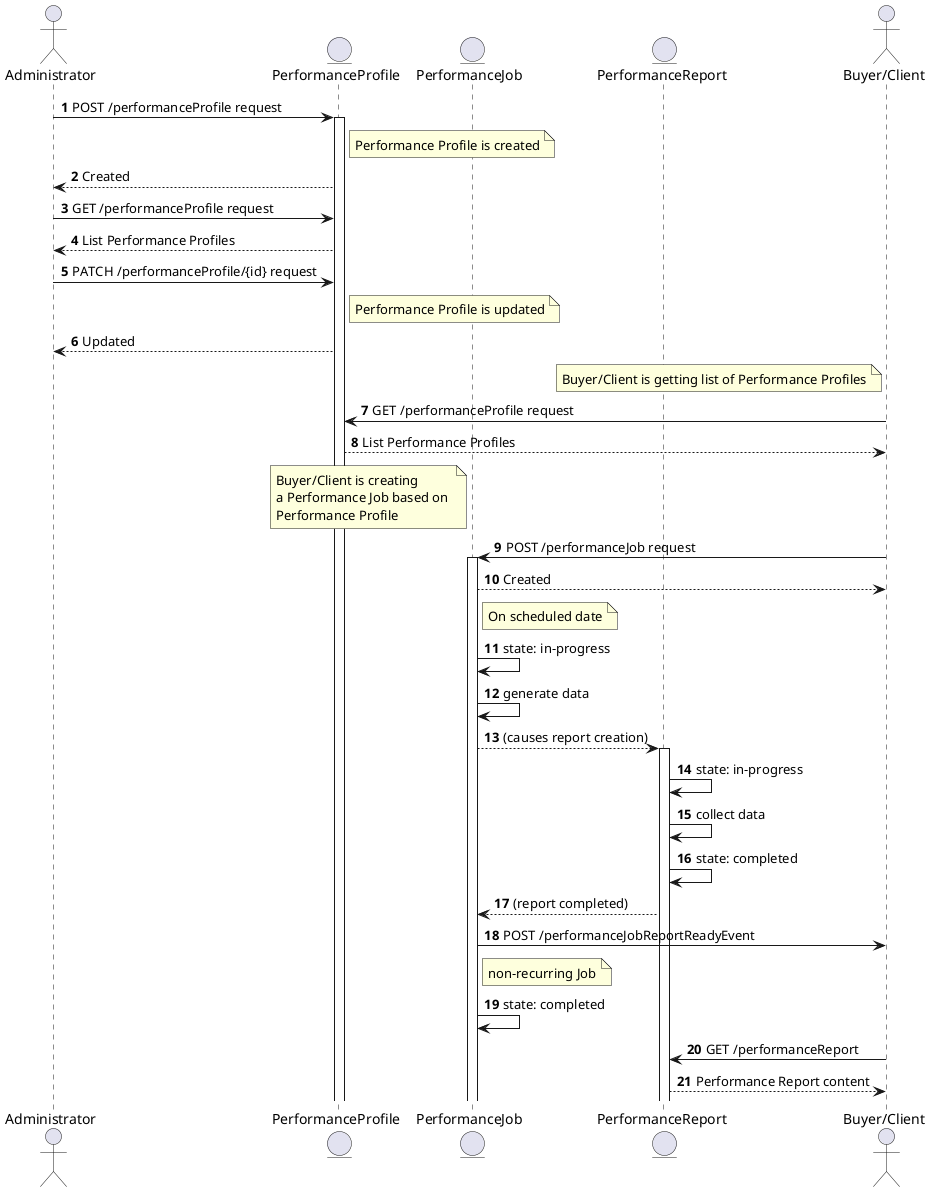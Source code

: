 @startuml pmEntities
autonumber

actor "Administrator" as A

entity PerformanceProfile as PP

entity PerformanceJob as PJ
entity PerformanceReport as PR

actor "Buyer/Client" as B

A -> PP: POST /performanceProfile request
activate PP
note right of PP: Performance Profile is created 
PP --> A: Created

A -> PP: GET /performanceProfile request
PP --> A: List Performance Profiles

A -> PP: PATCH /performanceProfile/{id} request
note right of PP: Performance Profile is updated
PP --> A: Updated

note left of B: Buyer/Client is getting list of Performance Profiles
B -> PP: GET /performanceProfile request

PP --> B: List Performance Profiles

note left of PJ: Buyer/Client is creating \na Performance Job based on \nPerformance Profile
B -> PJ: POST /performanceJob request
activate PJ
PJ --> B: Created

note right of PJ: On scheduled date

PJ -> PJ: state: in-progress

PJ -> PJ: generate data

PJ --> PR: (causes report creation)

activate PR

PR -> PR: state: in-progress

PR -> PR: collect data

PR -> PR: state: completed

PR --> PJ: (report completed)

PJ -> B: POST /performanceJobReportReadyEvent

note right of PJ: non-recurring Job
PJ -> PJ: state: completed

B -> PR: GET /performanceReport
PR --> B: Performance Report content

@enduml